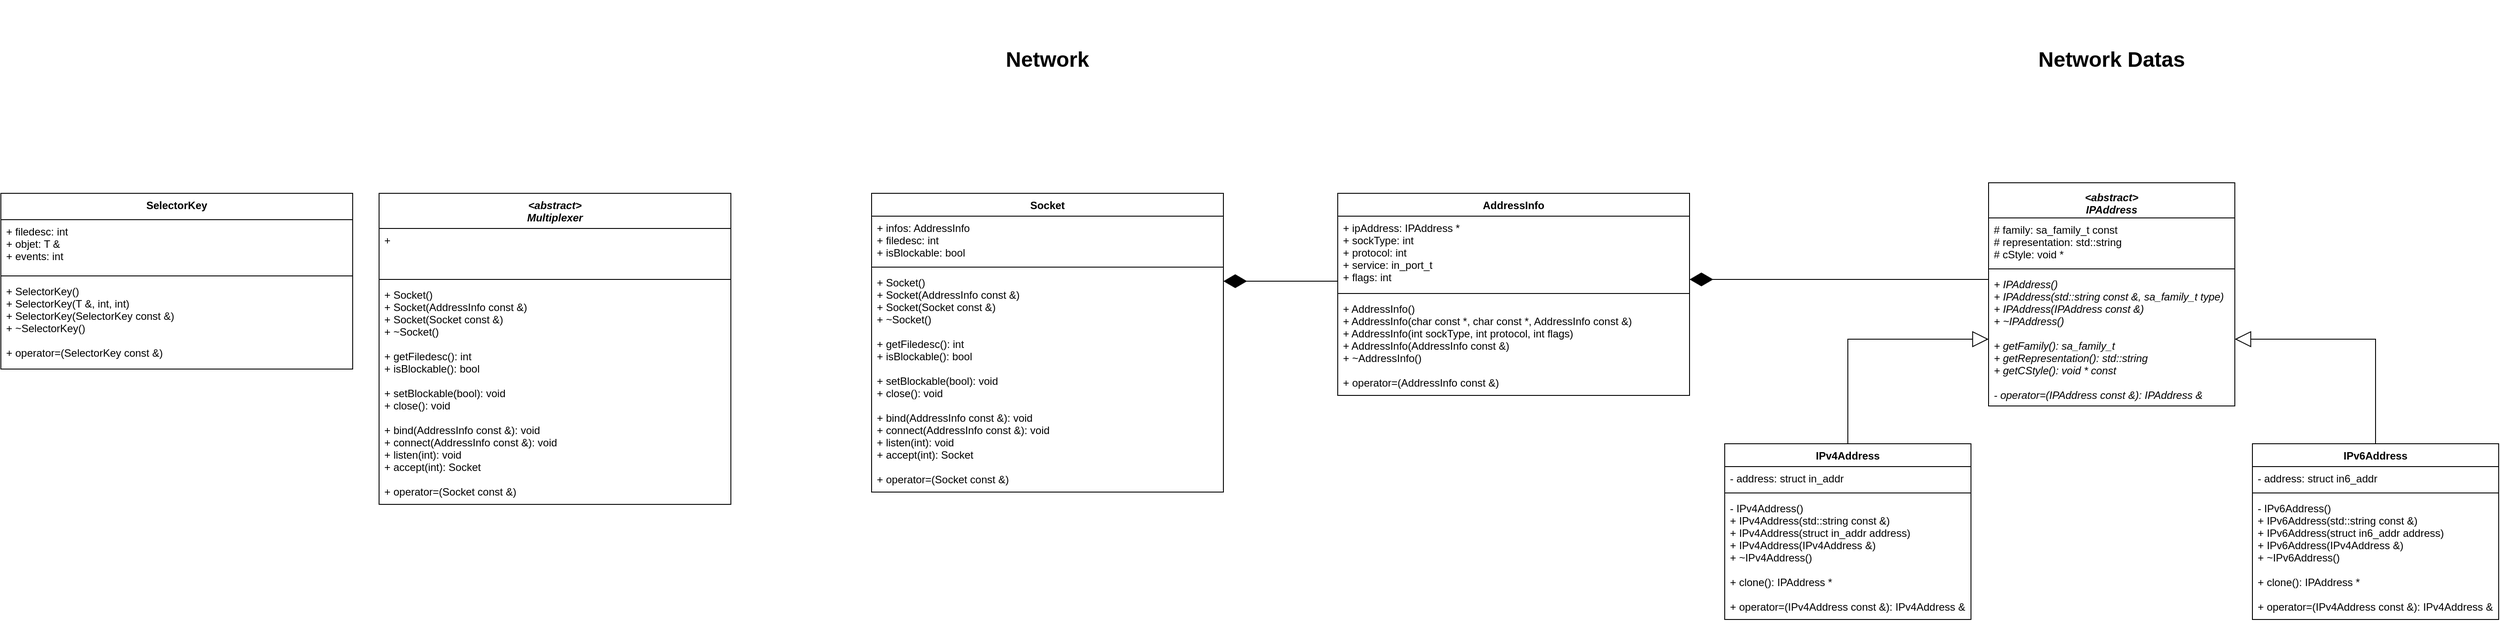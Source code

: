 <mxfile version="16.2.2" type="gitlab">
  <diagram name="Page-1" id="929967ad-93f9-6ef4-fab6-5d389245f69c">
    <mxGraphModel dx="2696.5" dy="533" grid="1" gridSize="10" guides="1" tooltips="1" connect="1" arrows="1" fold="1" page="1" pageScale="1.5" pageWidth="1169" pageHeight="826" background="none" math="0" shadow="0">
      <root>
        <mxCell id="0" style=";html=1;" />
        <mxCell id="1" style=";html=1;" parent="0" />
        <mxCell id="9g8wFQ5CI78rzDATGCAP-6" value="&lt;abstract&gt;&#xa;IPAddress" style="swimlane;fontStyle=3;align=center;verticalAlign=bottom;childLayout=stackLayout;horizontal=1;startSize=40;horizontalStack=0;resizeParent=1;resizeParentMax=0;resizeLast=0;collapsible=1;marginBottom=0;" parent="1" vertex="1">
          <mxGeometry x="780" y="228" width="280" height="254" as="geometry">
            <mxRectangle x="780" y="240" width="100" height="26" as="alternateBounds" />
          </mxGeometry>
        </mxCell>
        <mxCell id="9g8wFQ5CI78rzDATGCAP-7" value="# family: sa_family_t const&#xa;# representation: std::string&#xa;# cStyle: void *&#xa;" style="text;strokeColor=none;fillColor=none;align=left;verticalAlign=top;spacingLeft=4;spacingRight=4;overflow=hidden;rotatable=0;points=[[0,0.5],[1,0.5]];portConstraint=eastwest;" parent="9g8wFQ5CI78rzDATGCAP-6" vertex="1">
          <mxGeometry y="40" width="280" height="54" as="geometry" />
        </mxCell>
        <mxCell id="9g8wFQ5CI78rzDATGCAP-8" value="" style="line;strokeWidth=1;fillColor=none;align=left;verticalAlign=middle;spacingTop=-1;spacingLeft=3;spacingRight=3;rotatable=0;labelPosition=right;points=[];portConstraint=eastwest;" parent="9g8wFQ5CI78rzDATGCAP-6" vertex="1">
          <mxGeometry y="94" width="280" height="8" as="geometry" />
        </mxCell>
        <mxCell id="9g8wFQ5CI78rzDATGCAP-9" value="+ IPAddress()&#xa;+ IPAddress(std::string const &amp;, sa_family_t type)&#xa;+ IPAddress(IPAddress const &amp;)&#xa;+ ~IPAddress()&#xa;&#xa;+ getFamily(): sa_family_t&#xa;+ getRepresentation(): std::string&#xa;+ getCStyle(): void * const&#xa;&#xa;- operator=(IPAddress const &amp;): IPAddress &amp;" style="text;strokeColor=none;fillColor=none;align=left;verticalAlign=top;spacingLeft=4;spacingRight=4;overflow=hidden;rotatable=0;points=[[0,0.5],[1,0.5]];portConstraint=eastwest;fontStyle=2" parent="9g8wFQ5CI78rzDATGCAP-6" vertex="1">
          <mxGeometry y="102" width="280" height="152" as="geometry" />
        </mxCell>
        <mxCell id="9g8wFQ5CI78rzDATGCAP-27" value="" style="endArrow=block;endSize=16;endFill=0;html=1;rounded=0;exitX=0.5;exitY=0;exitDx=0;exitDy=0;entryX=0;entryY=0.5;entryDx=0;entryDy=0;" parent="1" target="9g8wFQ5CI78rzDATGCAP-9" edge="1">
          <mxGeometry width="160" relative="1" as="geometry">
            <mxPoint x="620" y="525" as="sourcePoint" />
            <mxPoint x="750" y="450" as="targetPoint" />
            <Array as="points">
              <mxPoint x="620" y="419" />
              <mxPoint x="620" y="406" />
            </Array>
          </mxGeometry>
        </mxCell>
        <mxCell id="9g8wFQ5CI78rzDATGCAP-28" value="" style="endArrow=block;endSize=16;endFill=0;html=1;rounded=0;entryX=1;entryY=0.5;entryDx=0;entryDy=0;exitX=0.5;exitY=0;exitDx=0;exitDy=0;" parent="1" target="9g8wFQ5CI78rzDATGCAP-9" edge="1">
          <mxGeometry width="160" relative="1" as="geometry">
            <mxPoint x="1220" y="525" as="sourcePoint" />
            <mxPoint x="1380" y="419" as="targetPoint" />
            <Array as="points">
              <mxPoint x="1220" y="406" />
            </Array>
          </mxGeometry>
        </mxCell>
        <mxCell id="wqd82JeTupFohGKB9hLJ-1" value="AddressInfo" style="swimlane;fontStyle=1;align=center;verticalAlign=top;childLayout=stackLayout;horizontal=1;startSize=26;horizontalStack=0;resizeParent=1;resizeParentMax=0;resizeLast=0;collapsible=1;marginBottom=0;" parent="1" vertex="1">
          <mxGeometry x="40" y="240" width="400" height="230" as="geometry" />
        </mxCell>
        <mxCell id="wqd82JeTupFohGKB9hLJ-2" value="+ ipAddress: IPAddress *&#xa;+ sockType: int&#xa;+ protocol: int&#xa;+ service: in_port_t&#xa;+ flags: int" style="text;strokeColor=none;fillColor=none;align=left;verticalAlign=top;spacingLeft=4;spacingRight=4;overflow=hidden;rotatable=0;points=[[0,0.5],[1,0.5]];portConstraint=eastwest;direction=south;" parent="wqd82JeTupFohGKB9hLJ-1" vertex="1">
          <mxGeometry y="26" width="400" height="84" as="geometry" />
        </mxCell>
        <mxCell id="wqd82JeTupFohGKB9hLJ-3" value="" style="line;strokeWidth=1;fillColor=none;align=left;verticalAlign=middle;spacingTop=-1;spacingLeft=3;spacingRight=3;rotatable=0;labelPosition=right;points=[];portConstraint=eastwest;" parent="wqd82JeTupFohGKB9hLJ-1" vertex="1">
          <mxGeometry y="110" width="400" height="8" as="geometry" />
        </mxCell>
        <mxCell id="wqd82JeTupFohGKB9hLJ-4" value="+ AddressInfo()&#xa;+ AddressInfo(char const *, char const *, AddressInfo const &amp;)&#xa;+ AddressInfo(int sockType, int protocol, int flags)&#xa;+ AddressInfo(AddressInfo const &amp;)&#xa;+ ~AddressInfo()&#xa;&#xa;+ operator=(AddressInfo const &amp;)" style="text;strokeColor=none;fillColor=none;align=left;verticalAlign=top;spacingLeft=4;spacingRight=4;overflow=hidden;rotatable=0;points=[[0,0.5],[1,0.5]];portConstraint=eastwest;fontStyle=0" parent="wqd82JeTupFohGKB9hLJ-1" vertex="1">
          <mxGeometry y="118" width="400" height="112" as="geometry" />
        </mxCell>
        <mxCell id="wqd82JeTupFohGKB9hLJ-8" value="" style="endArrow=diamondThin;endFill=1;endSize=24;html=1;rounded=0;" parent="1" edge="1">
          <mxGeometry width="160" relative="1" as="geometry">
            <mxPoint x="780" y="338" as="sourcePoint" />
            <mxPoint x="440" y="338" as="targetPoint" />
            <Array as="points" />
          </mxGeometry>
        </mxCell>
        <mxCell id="xDVPMbtAb4q54fRRfa8R-3" value="IPv4Address" style="swimlane;fontStyle=1;align=center;verticalAlign=top;childLayout=stackLayout;horizontal=1;startSize=26;horizontalStack=0;resizeParent=1;resizeParentMax=0;resizeLast=0;collapsible=1;marginBottom=0;" parent="1" vertex="1">
          <mxGeometry x="480" y="525" width="280" height="200" as="geometry" />
        </mxCell>
        <mxCell id="xDVPMbtAb4q54fRRfa8R-4" value="- address: struct in_addr" style="text;strokeColor=none;fillColor=none;align=left;verticalAlign=top;spacingLeft=4;spacingRight=4;overflow=hidden;rotatable=0;points=[[0,0.5],[1,0.5]];portConstraint=eastwest;" parent="xDVPMbtAb4q54fRRfa8R-3" vertex="1">
          <mxGeometry y="26" width="280" height="26" as="geometry" />
        </mxCell>
        <mxCell id="xDVPMbtAb4q54fRRfa8R-5" value="" style="line;strokeWidth=1;fillColor=none;align=left;verticalAlign=middle;spacingTop=-1;spacingLeft=3;spacingRight=3;rotatable=0;labelPosition=right;points=[];portConstraint=eastwest;" parent="xDVPMbtAb4q54fRRfa8R-3" vertex="1">
          <mxGeometry y="52" width="280" height="8" as="geometry" />
        </mxCell>
        <mxCell id="xDVPMbtAb4q54fRRfa8R-6" value="- IPv4Address()&#xa;+ IPv4Address(std::string const &amp;)&#xa;+ IPv4Address(struct in_addr address)&#xa;+ IPv4Address(IPv4Address &amp;)&#xa;+ ~IPv4Address()&#xa;&#xa;+ clone(): IPAddress *&#xa;&#xa;+ operator=(IPv4Address const &amp;): IPv4Address &amp;&#xa;" style="text;strokeColor=none;fillColor=none;align=left;verticalAlign=top;spacingLeft=4;spacingRight=4;overflow=hidden;rotatable=0;points=[[0,0.5],[1,0.5]];portConstraint=eastwest;" parent="xDVPMbtAb4q54fRRfa8R-3" vertex="1">
          <mxGeometry y="60" width="280" height="140" as="geometry" />
        </mxCell>
        <mxCell id="xDVPMbtAb4q54fRRfa8R-7" value="IPv6Address" style="swimlane;fontStyle=1;align=center;verticalAlign=top;childLayout=stackLayout;horizontal=1;startSize=26;horizontalStack=0;resizeParent=1;resizeParentMax=0;resizeLast=0;collapsible=1;marginBottom=0;" parent="1" vertex="1">
          <mxGeometry x="1080" y="525" width="280" height="200" as="geometry" />
        </mxCell>
        <mxCell id="xDVPMbtAb4q54fRRfa8R-8" value="- address: struct in6_addr" style="text;strokeColor=none;fillColor=none;align=left;verticalAlign=top;spacingLeft=4;spacingRight=4;overflow=hidden;rotatable=0;points=[[0,0.5],[1,0.5]];portConstraint=eastwest;" parent="xDVPMbtAb4q54fRRfa8R-7" vertex="1">
          <mxGeometry y="26" width="280" height="26" as="geometry" />
        </mxCell>
        <mxCell id="xDVPMbtAb4q54fRRfa8R-9" value="" style="line;strokeWidth=1;fillColor=none;align=left;verticalAlign=middle;spacingTop=-1;spacingLeft=3;spacingRight=3;rotatable=0;labelPosition=right;points=[];portConstraint=eastwest;" parent="xDVPMbtAb4q54fRRfa8R-7" vertex="1">
          <mxGeometry y="52" width="280" height="8" as="geometry" />
        </mxCell>
        <mxCell id="xDVPMbtAb4q54fRRfa8R-10" value="- IPv6Address()&#xa;+ IPv6Address(std::string const &amp;)&#xa;+ IPv6Address(struct in6_addr address)&#xa;+ IPv6Address(IPv4Address &amp;)&#xa;+ ~IPv6Address()&#xa;&#xa;+ clone(): IPAddress *&#xa;&#xa;+ operator=(IPv4Address const &amp;): IPv4Address &amp;&#xa;" style="text;strokeColor=none;fillColor=none;align=left;verticalAlign=top;spacingLeft=4;spacingRight=4;overflow=hidden;rotatable=0;points=[[0,0.5],[1,0.5]];portConstraint=eastwest;" parent="xDVPMbtAb4q54fRRfa8R-7" vertex="1">
          <mxGeometry y="60" width="280" height="140" as="geometry" />
        </mxCell>
        <mxCell id="j3VYzS4IDnfipmHzvKG--1" value="Socket" style="swimlane;fontStyle=1;align=center;verticalAlign=top;childLayout=stackLayout;horizontal=1;startSize=26;horizontalStack=0;resizeParent=1;resizeParentMax=0;resizeLast=0;collapsible=1;marginBottom=0;" vertex="1" parent="1">
          <mxGeometry x="-490" y="240" width="400" height="340" as="geometry" />
        </mxCell>
        <mxCell id="j3VYzS4IDnfipmHzvKG--2" value="+ infos: AddressInfo&#xa;+ filedesc: int&#xa;+ isBlockable: bool&#xa;" style="text;strokeColor=none;fillColor=none;align=left;verticalAlign=top;spacingLeft=4;spacingRight=4;overflow=hidden;rotatable=0;points=[[0,0.5],[1,0.5]];portConstraint=eastwest;direction=south;" vertex="1" parent="j3VYzS4IDnfipmHzvKG--1">
          <mxGeometry y="26" width="400" height="54" as="geometry" />
        </mxCell>
        <mxCell id="j3VYzS4IDnfipmHzvKG--3" value="" style="line;strokeWidth=1;fillColor=none;align=left;verticalAlign=middle;spacingTop=-1;spacingLeft=3;spacingRight=3;rotatable=0;labelPosition=right;points=[];portConstraint=eastwest;" vertex="1" parent="j3VYzS4IDnfipmHzvKG--1">
          <mxGeometry y="80" width="400" height="8" as="geometry" />
        </mxCell>
        <mxCell id="j3VYzS4IDnfipmHzvKG--4" value="+ Socket()&#xa;+ Socket(AddressInfo const &amp;)&#xa;+ Socket(Socket const &amp;)&#xa;+ ~Socket()&#xa;&#xa;+ getFiledesc(): int&#xa;+ isBlockable(): bool&#xa;&#xa;+ setBlockable(bool): void&#xa;+ close(): void&#xa;&#xa;+ bind(AddressInfo const &amp;): void&#xa;+ connect(AddressInfo const &amp;): void&#xa;+ listen(int): void&#xa;+ accept(int): Socket&#xa;&#xa;+ operator=(Socket const &amp;)&#xa;&#xa;" style="text;strokeColor=none;fillColor=none;align=left;verticalAlign=top;spacingLeft=4;spacingRight=4;overflow=hidden;rotatable=0;points=[[0,0.5],[1,0.5]];portConstraint=eastwest;fontStyle=0" vertex="1" parent="j3VYzS4IDnfipmHzvKG--1">
          <mxGeometry y="88" width="400" height="252" as="geometry" />
        </mxCell>
        <mxCell id="j3VYzS4IDnfipmHzvKG--10" value="" style="endArrow=diamondThin;endFill=1;endSize=24;html=1;rounded=0;" edge="1" parent="1">
          <mxGeometry width="160" relative="1" as="geometry">
            <mxPoint x="40" y="340" as="sourcePoint" />
            <mxPoint x="-90" y="340" as="targetPoint" />
            <Array as="points" />
          </mxGeometry>
        </mxCell>
        <mxCell id="j3VYzS4IDnfipmHzvKG--18" value="Network Datas" style="text;align=center;fontStyle=1;verticalAlign=middle;spacingLeft=3;spacingRight=3;strokeColor=none;rotatable=0;points=[[0,0.5],[1,0.5]];portConstraint=eastwest;fontSize=24;" vertex="1" parent="1">
          <mxGeometry x="566.5" y="20" width="707" height="130" as="geometry" />
        </mxCell>
        <mxCell id="j3VYzS4IDnfipmHzvKG--19" value="Network " style="text;align=center;fontStyle=1;verticalAlign=middle;spacingLeft=3;spacingRight=3;strokeColor=none;rotatable=0;points=[[0,0.5],[1,0.5]];portConstraint=eastwest;fontSize=24;" vertex="1" parent="1">
          <mxGeometry x="-643.5" y="20" width="707" height="130" as="geometry" />
        </mxCell>
        <mxCell id="j3VYzS4IDnfipmHzvKG--20" value="&lt;abstract&gt;&#xa;Multiplexer&#xa;" style="swimlane;fontStyle=3;align=center;verticalAlign=top;childLayout=stackLayout;horizontal=1;startSize=40;horizontalStack=0;resizeParent=1;resizeParentMax=0;resizeLast=0;collapsible=1;marginBottom=0;" vertex="1" parent="1">
          <mxGeometry x="-1050" y="240" width="400" height="354" as="geometry" />
        </mxCell>
        <mxCell id="j3VYzS4IDnfipmHzvKG--21" value="+ " style="text;strokeColor=none;fillColor=none;align=left;verticalAlign=top;spacingLeft=4;spacingRight=4;overflow=hidden;rotatable=0;points=[[0,0.5],[1,0.5]];portConstraint=eastwest;direction=south;" vertex="1" parent="j3VYzS4IDnfipmHzvKG--20">
          <mxGeometry y="40" width="400" height="54" as="geometry" />
        </mxCell>
        <mxCell id="j3VYzS4IDnfipmHzvKG--22" value="" style="line;strokeWidth=1;fillColor=none;align=left;verticalAlign=middle;spacingTop=-1;spacingLeft=3;spacingRight=3;rotatable=0;labelPosition=right;points=[];portConstraint=eastwest;" vertex="1" parent="j3VYzS4IDnfipmHzvKG--20">
          <mxGeometry y="94" width="400" height="8" as="geometry" />
        </mxCell>
        <mxCell id="j3VYzS4IDnfipmHzvKG--23" value="+ Socket()&#xa;+ Socket(AddressInfo const &amp;)&#xa;+ Socket(Socket const &amp;)&#xa;+ ~Socket()&#xa;&#xa;+ getFiledesc(): int&#xa;+ isBlockable(): bool&#xa;&#xa;+ setBlockable(bool): void&#xa;+ close(): void&#xa;&#xa;+ bind(AddressInfo const &amp;): void&#xa;+ connect(AddressInfo const &amp;): void&#xa;+ listen(int): void&#xa;+ accept(int): Socket&#xa;&#xa;+ operator=(Socket const &amp;)" style="text;strokeColor=none;fillColor=none;align=left;verticalAlign=top;spacingLeft=4;spacingRight=4;overflow=hidden;rotatable=0;points=[[0,0.5],[1,0.5]];portConstraint=eastwest;fontStyle=0" vertex="1" parent="j3VYzS4IDnfipmHzvKG--20">
          <mxGeometry y="102" width="400" height="252" as="geometry" />
        </mxCell>
        <mxCell id="j3VYzS4IDnfipmHzvKG--26" value="SelectorKey" style="swimlane;fontStyle=1;align=center;verticalAlign=top;childLayout=stackLayout;horizontal=1;startSize=30;horizontalStack=0;resizeParent=1;resizeParentMax=0;resizeLast=0;collapsible=1;marginBottom=0;" vertex="1" parent="1">
          <mxGeometry x="-1480" y="240" width="400" height="200" as="geometry" />
        </mxCell>
        <mxCell id="j3VYzS4IDnfipmHzvKG--27" value="+ filedesc: int&#xa;+ objet: T &amp;&#xa;+ events: int&#xa;" style="text;strokeColor=none;fillColor=none;align=left;verticalAlign=top;spacingLeft=4;spacingRight=4;overflow=hidden;rotatable=0;points=[[0,0.5],[1,0.5]];portConstraint=eastwest;direction=south;" vertex="1" parent="j3VYzS4IDnfipmHzvKG--26">
          <mxGeometry y="30" width="400" height="60" as="geometry" />
        </mxCell>
        <mxCell id="j3VYzS4IDnfipmHzvKG--28" value="" style="line;strokeWidth=1;fillColor=none;align=left;verticalAlign=middle;spacingTop=-1;spacingLeft=3;spacingRight=3;rotatable=0;labelPosition=right;points=[];portConstraint=eastwest;" vertex="1" parent="j3VYzS4IDnfipmHzvKG--26">
          <mxGeometry y="90" width="400" height="8" as="geometry" />
        </mxCell>
        <mxCell id="j3VYzS4IDnfipmHzvKG--29" value="+ SelectorKey()&#xa;+ SelectorKey(T &amp;, int, int)&#xa;+ SelectorKey(SelectorKey const &amp;)&#xa;+ ~SelectorKey()&#xa;&#xa;+ operator=(SelectorKey const &amp;)" style="text;strokeColor=none;fillColor=none;align=left;verticalAlign=top;spacingLeft=4;spacingRight=4;overflow=hidden;rotatable=0;points=[[0,0.5],[1,0.5]];portConstraint=eastwest;fontStyle=0" vertex="1" parent="j3VYzS4IDnfipmHzvKG--26">
          <mxGeometry y="98" width="400" height="102" as="geometry" />
        </mxCell>
      </root>
    </mxGraphModel>
  </diagram>
</mxfile>
